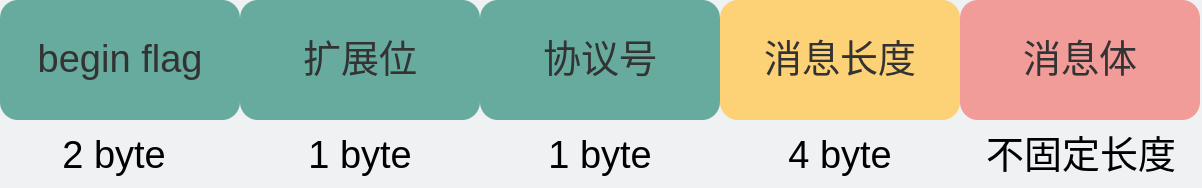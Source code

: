 <mxfile version="22.0.0" type="github">
  <diagram id="zzds6Kp185NoCfkkMVd4" name="Page-1">
    <mxGraphModel dx="886" dy="1239" grid="0" gridSize="10" guides="1" tooltips="1" connect="1" arrows="1" fold="1" page="1" pageScale="1" pageWidth="800" pageHeight="275" background="#EFF1F3" math="0" shadow="0">
      <root>
        <mxCell id="0" />
        <mxCell id="1" parent="0" />
        <mxCell id="G3217BQzLfLmHTe0aymr-13" value="&lt;font style=&quot;font-size: 19px;&quot;&gt;begin flag&lt;br style=&quot;font-size: 19px;&quot;&gt;&lt;/font&gt;" style="rounded=1;whiteSpace=wrap;html=1;labelBackgroundColor=none;fontColor=#333333;strokeColor=none;fillColor=#67AB9F;fontSize=19;" parent="1" vertex="1">
          <mxGeometry x="100" y="366" width="120" height="60" as="geometry" />
        </mxCell>
        <mxCell id="G3217BQzLfLmHTe0aymr-14" value="消息长度" style="rounded=1;whiteSpace=wrap;html=1;labelBackgroundColor=none;fontColor=#333333;strokeColor=none;fillColor=#FDD276;fontSize=19;" parent="1" vertex="1">
          <mxGeometry x="460" y="366" width="120" height="60" as="geometry" />
        </mxCell>
        <mxCell id="G3217BQzLfLmHTe0aymr-15" value="扩展位" style="rounded=1;whiteSpace=wrap;html=1;labelBackgroundColor=none;fontColor=#333333;strokeColor=none;fillColor=#67AB9F;fontSize=19;" parent="1" vertex="1">
          <mxGeometry x="220" y="366" width="120" height="60" as="geometry" />
        </mxCell>
        <mxCell id="G3217BQzLfLmHTe0aymr-16" value="协议号" style="rounded=1;whiteSpace=wrap;html=1;labelBackgroundColor=none;fontColor=#333333;strokeColor=none;fillColor=#67AB9F;fontSize=19;" parent="1" vertex="1">
          <mxGeometry x="340" y="366" width="120" height="60" as="geometry" />
        </mxCell>
        <mxCell id="5CvRzEFQMS9sR2cLQKQ0-1" value="&lt;font style=&quot;font-size: 19px;&quot;&gt;2 byte&lt;/font&gt;" style="text;html=1;strokeColor=none;fillColor=none;align=center;verticalAlign=middle;whiteSpace=wrap;rounded=0;fontSize=19;" vertex="1" parent="1">
          <mxGeometry x="127" y="429" width="60" height="30" as="geometry" />
        </mxCell>
        <mxCell id="5CvRzEFQMS9sR2cLQKQ0-2" value="&lt;font style=&quot;font-size: 19px;&quot;&gt;1 byte&lt;/font&gt;" style="text;html=1;strokeColor=none;fillColor=none;align=center;verticalAlign=middle;whiteSpace=wrap;rounded=0;fontSize=19;" vertex="1" parent="1">
          <mxGeometry x="250" y="429" width="60" height="30" as="geometry" />
        </mxCell>
        <mxCell id="5CvRzEFQMS9sR2cLQKQ0-3" value="&lt;font style=&quot;font-size: 19px;&quot;&gt;1 byte&lt;/font&gt;" style="text;html=1;strokeColor=none;fillColor=none;align=center;verticalAlign=middle;whiteSpace=wrap;rounded=0;fontSize=19;" vertex="1" parent="1">
          <mxGeometry x="370" y="429" width="60" height="30" as="geometry" />
        </mxCell>
        <mxCell id="5CvRzEFQMS9sR2cLQKQ0-4" value="&lt;font style=&quot;font-size: 19px;&quot;&gt;4 byte&lt;/font&gt;" style="text;html=1;strokeColor=none;fillColor=none;align=center;verticalAlign=middle;whiteSpace=wrap;rounded=0;fontSize=19;" vertex="1" parent="1">
          <mxGeometry x="490" y="429" width="60" height="30" as="geometry" />
        </mxCell>
        <mxCell id="5CvRzEFQMS9sR2cLQKQ0-5" value="消息体" style="rounded=1;whiteSpace=wrap;html=1;labelBackgroundColor=none;fontColor=#333333;strokeColor=none;fillColor=#F19C99;fontSize=19;" vertex="1" parent="1">
          <mxGeometry x="580" y="366" width="120" height="60" as="geometry" />
        </mxCell>
        <mxCell id="5CvRzEFQMS9sR2cLQKQ0-6" value="&lt;span style=&quot;font-size: 19px;&quot;&gt;不固定长度&lt;/span&gt;" style="text;html=1;strokeColor=none;fillColor=none;align=center;verticalAlign=middle;whiteSpace=wrap;rounded=0;fontSize=19;" vertex="1" parent="1">
          <mxGeometry x="590.5" y="429" width="99" height="30" as="geometry" />
        </mxCell>
      </root>
    </mxGraphModel>
  </diagram>
</mxfile>
